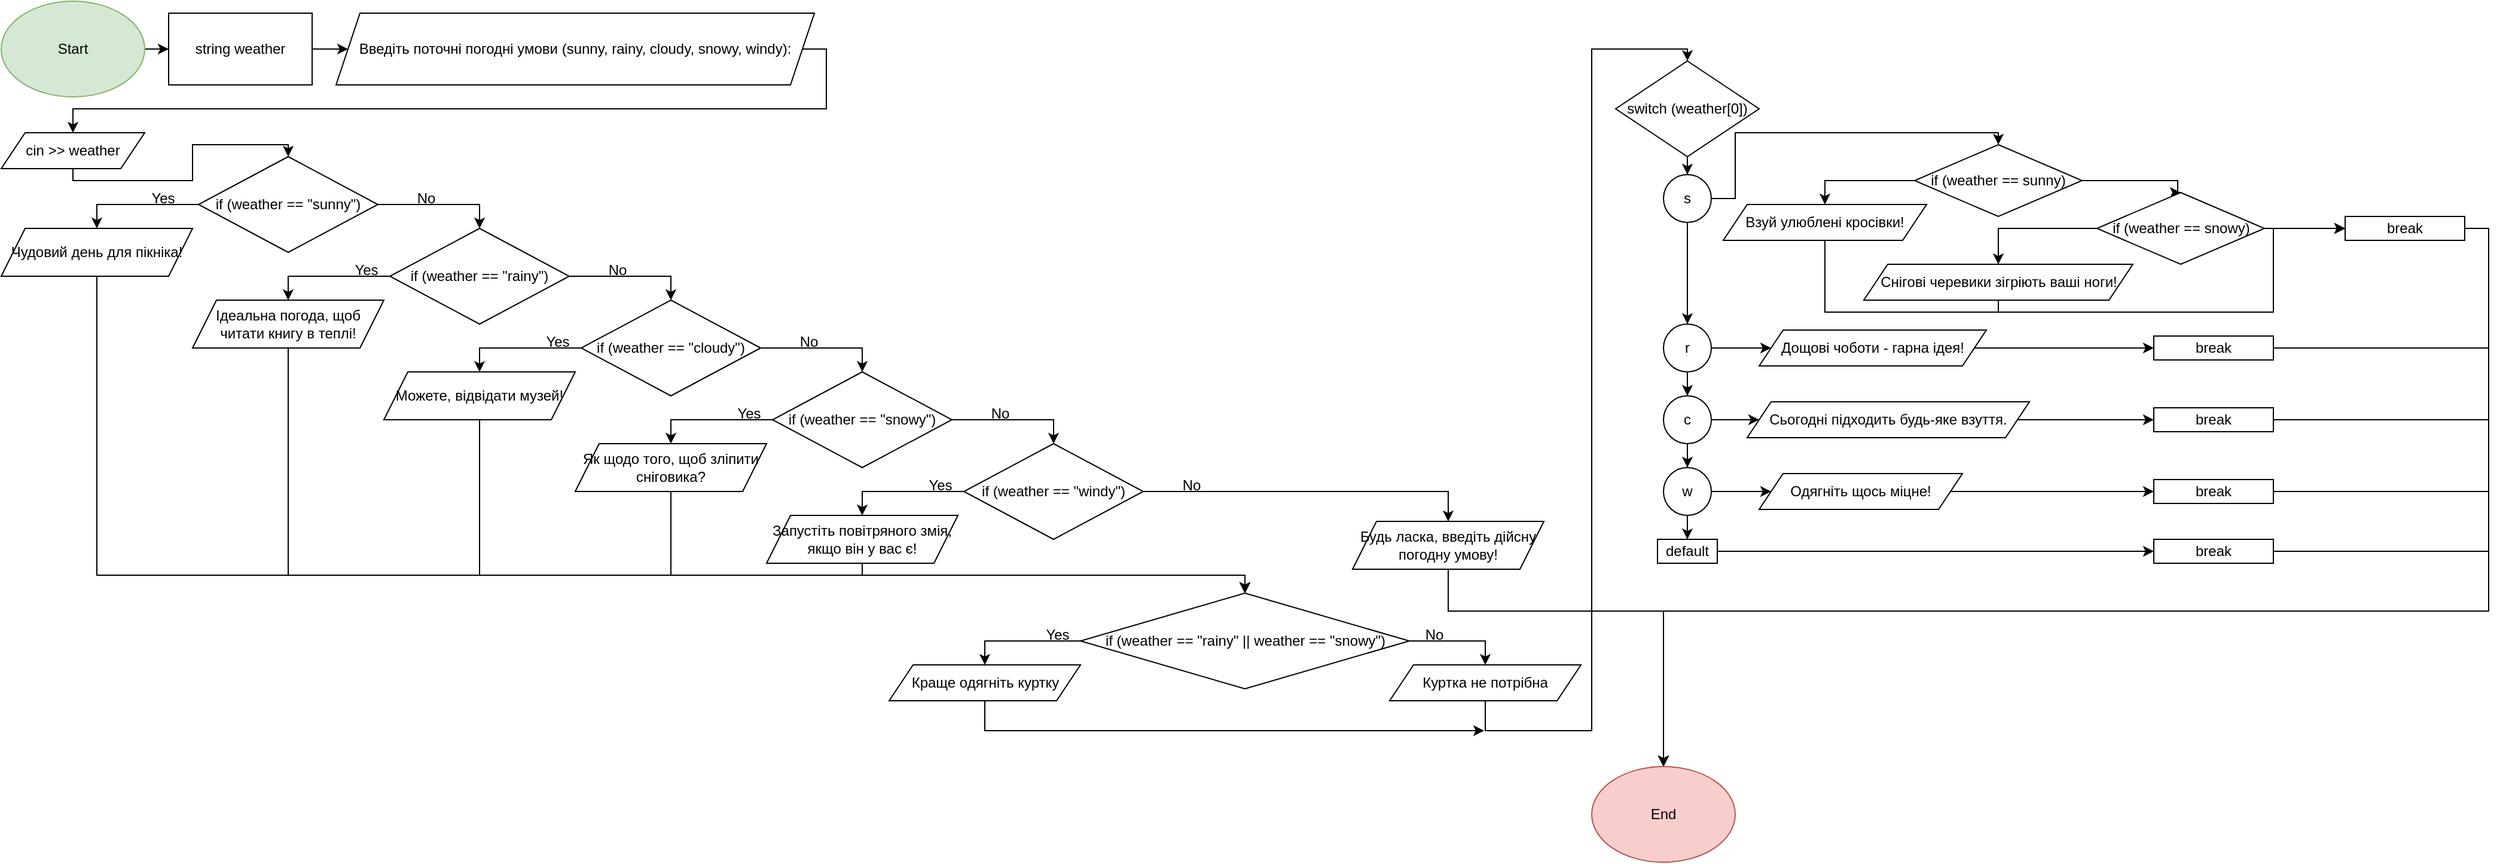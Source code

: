 <mxfile version="24.8.1">
  <diagram name="Страница — 1" id="z0SkkCNcvEalYncFxUk4">
    <mxGraphModel dx="1912" dy="1029" grid="1" gridSize="10" guides="1" tooltips="1" connect="1" arrows="1" fold="1" page="1" pageScale="1" pageWidth="827" pageHeight="1169" background="none" math="0" shadow="0">
      <root>
        <mxCell id="0" />
        <mxCell id="1" parent="0" />
        <mxCell id="DbegeXHLswTZvwdS7zr6-4" value="" style="edgeStyle=orthogonalEdgeStyle;rounded=0;orthogonalLoop=1;jettySize=auto;html=1;" edge="1" parent="1" source="DbegeXHLswTZvwdS7zr6-1" target="DbegeXHLswTZvwdS7zr6-2">
          <mxGeometry relative="1" as="geometry" />
        </mxCell>
        <mxCell id="DbegeXHLswTZvwdS7zr6-1" value="Start" style="ellipse;whiteSpace=wrap;html=1;fillColor=#d5e8d4;strokeColor=#82b366;" vertex="1" parent="1">
          <mxGeometry width="120" height="80" as="geometry" />
        </mxCell>
        <mxCell id="DbegeXHLswTZvwdS7zr6-9" value="" style="edgeStyle=orthogonalEdgeStyle;rounded=0;orthogonalLoop=1;jettySize=auto;html=1;" edge="1" parent="1" source="DbegeXHLswTZvwdS7zr6-2" target="DbegeXHLswTZvwdS7zr6-5">
          <mxGeometry relative="1" as="geometry" />
        </mxCell>
        <mxCell id="DbegeXHLswTZvwdS7zr6-2" value="string weather" style="rounded=0;whiteSpace=wrap;html=1;" vertex="1" parent="1">
          <mxGeometry x="140" y="10" width="120" height="60" as="geometry" />
        </mxCell>
        <mxCell id="DbegeXHLswTZvwdS7zr6-8" value="" style="edgeStyle=orthogonalEdgeStyle;rounded=0;orthogonalLoop=1;jettySize=auto;html=1;" edge="1" parent="1" source="DbegeXHLswTZvwdS7zr6-5" target="DbegeXHLswTZvwdS7zr6-7">
          <mxGeometry relative="1" as="geometry">
            <Array as="points">
              <mxPoint x="690" y="40" />
              <mxPoint x="690" y="90" />
              <mxPoint x="60" y="90" />
            </Array>
          </mxGeometry>
        </mxCell>
        <mxCell id="DbegeXHLswTZvwdS7zr6-5" value="Введіть поточні погодні умови (sunny, rainy, cloudy, snowy, windy):" style="shape=parallelogram;perimeter=parallelogramPerimeter;whiteSpace=wrap;html=1;fixedSize=1;rounded=0;" vertex="1" parent="1">
          <mxGeometry x="280" y="10" width="400" height="60" as="geometry" />
        </mxCell>
        <mxCell id="DbegeXHLswTZvwdS7zr6-11" style="edgeStyle=orthogonalEdgeStyle;rounded=0;orthogonalLoop=1;jettySize=auto;html=1;exitX=0.5;exitY=1;exitDx=0;exitDy=0;entryX=0.5;entryY=0;entryDx=0;entryDy=0;" edge="1" parent="1" source="DbegeXHLswTZvwdS7zr6-7" target="DbegeXHLswTZvwdS7zr6-10">
          <mxGeometry relative="1" as="geometry">
            <Array as="points">
              <mxPoint x="60" y="150" />
              <mxPoint x="160" y="150" />
              <mxPoint x="160" y="120" />
              <mxPoint x="240" y="120" />
            </Array>
          </mxGeometry>
        </mxCell>
        <mxCell id="DbegeXHLswTZvwdS7zr6-7" value="cin &amp;gt;&amp;gt; weather" style="shape=parallelogram;perimeter=parallelogramPerimeter;whiteSpace=wrap;html=1;fixedSize=1;rounded=0;" vertex="1" parent="1">
          <mxGeometry y="110" width="120" height="30" as="geometry" />
        </mxCell>
        <mxCell id="DbegeXHLswTZvwdS7zr6-12" style="edgeStyle=orthogonalEdgeStyle;rounded=0;orthogonalLoop=1;jettySize=auto;html=1;exitX=0;exitY=0.5;exitDx=0;exitDy=0;entryX=0.5;entryY=0;entryDx=0;entryDy=0;" edge="1" parent="1" source="DbegeXHLswTZvwdS7zr6-10" target="DbegeXHLswTZvwdS7zr6-28">
          <mxGeometry relative="1" as="geometry">
            <mxPoint x="85" y="190" as="targetPoint" />
          </mxGeometry>
        </mxCell>
        <mxCell id="DbegeXHLswTZvwdS7zr6-16" style="edgeStyle=orthogonalEdgeStyle;rounded=0;orthogonalLoop=1;jettySize=auto;html=1;exitX=1;exitY=0.5;exitDx=0;exitDy=0;entryX=0.5;entryY=0;entryDx=0;entryDy=0;" edge="1" parent="1" source="DbegeXHLswTZvwdS7zr6-10" target="DbegeXHLswTZvwdS7zr6-17">
          <mxGeometry relative="1" as="geometry">
            <mxPoint x="415" y="170" as="targetPoint" />
          </mxGeometry>
        </mxCell>
        <mxCell id="DbegeXHLswTZvwdS7zr6-10" value="if (weather == &quot;sunny&quot;)" style="rhombus;whiteSpace=wrap;html=1;" vertex="1" parent="1">
          <mxGeometry x="165" y="130" width="150" height="80" as="geometry" />
        </mxCell>
        <mxCell id="DbegeXHLswTZvwdS7zr6-15" value="Yes" style="text;html=1;align=center;verticalAlign=middle;resizable=0;points=[];autosize=1;strokeColor=none;fillColor=none;" vertex="1" parent="1">
          <mxGeometry x="115" y="150" width="40" height="30" as="geometry" />
        </mxCell>
        <mxCell id="DbegeXHLswTZvwdS7zr6-19" style="edgeStyle=orthogonalEdgeStyle;rounded=0;orthogonalLoop=1;jettySize=auto;html=1;exitX=0;exitY=0.5;exitDx=0;exitDy=0;entryX=0.5;entryY=0;entryDx=0;entryDy=0;" edge="1" parent="1" source="DbegeXHLswTZvwdS7zr6-17" target="DbegeXHLswTZvwdS7zr6-21">
          <mxGeometry relative="1" as="geometry">
            <mxPoint x="285" y="230" as="targetPoint" />
          </mxGeometry>
        </mxCell>
        <mxCell id="DbegeXHLswTZvwdS7zr6-22" style="edgeStyle=orthogonalEdgeStyle;rounded=0;orthogonalLoop=1;jettySize=auto;html=1;exitX=1;exitY=0.5;exitDx=0;exitDy=0;entryX=0.5;entryY=0;entryDx=0;entryDy=0;" edge="1" parent="1" source="DbegeXHLswTZvwdS7zr6-17" target="DbegeXHLswTZvwdS7zr6-24">
          <mxGeometry relative="1" as="geometry">
            <mxPoint x="585" y="230" as="targetPoint" />
          </mxGeometry>
        </mxCell>
        <mxCell id="DbegeXHLswTZvwdS7zr6-17" value="if (weather == &quot;rainy&quot;)" style="rhombus;whiteSpace=wrap;html=1;" vertex="1" parent="1">
          <mxGeometry x="325" y="190" width="150" height="80" as="geometry" />
        </mxCell>
        <mxCell id="DbegeXHLswTZvwdS7zr6-18" value="No" style="text;html=1;align=center;verticalAlign=middle;resizable=0;points=[];autosize=1;strokeColor=none;fillColor=none;" vertex="1" parent="1">
          <mxGeometry x="335" y="150" width="40" height="30" as="geometry" />
        </mxCell>
        <mxCell id="DbegeXHLswTZvwdS7zr6-20" value="Yes" style="text;html=1;align=center;verticalAlign=middle;resizable=0;points=[];autosize=1;strokeColor=none;fillColor=none;" vertex="1" parent="1">
          <mxGeometry x="285" y="210" width="40" height="30" as="geometry" />
        </mxCell>
        <mxCell id="DbegeXHLswTZvwdS7zr6-144" style="edgeStyle=orthogonalEdgeStyle;rounded=0;orthogonalLoop=1;jettySize=auto;html=1;exitX=0.5;exitY=1;exitDx=0;exitDy=0;entryX=0.5;entryY=0;entryDx=0;entryDy=0;" edge="1" parent="1" source="DbegeXHLswTZvwdS7zr6-21" target="DbegeXHLswTZvwdS7zr6-56">
          <mxGeometry relative="1" as="geometry">
            <Array as="points">
              <mxPoint x="240" y="480" />
              <mxPoint x="1040" y="480" />
            </Array>
          </mxGeometry>
        </mxCell>
        <mxCell id="DbegeXHLswTZvwdS7zr6-21" value="Ідеальна погода, щоб читати книгу в теплі!" style="shape=parallelogram;perimeter=parallelogramPerimeter;whiteSpace=wrap;html=1;fixedSize=1;" vertex="1" parent="1">
          <mxGeometry x="160" y="250" width="160" height="40" as="geometry" />
        </mxCell>
        <mxCell id="DbegeXHLswTZvwdS7zr6-23" value="No" style="text;html=1;align=center;verticalAlign=middle;resizable=0;points=[];autosize=1;strokeColor=none;fillColor=none;rotation=0;" vertex="1" parent="1">
          <mxGeometry x="495" y="210" width="40" height="30" as="geometry" />
        </mxCell>
        <mxCell id="DbegeXHLswTZvwdS7zr6-25" style="edgeStyle=orthogonalEdgeStyle;rounded=0;orthogonalLoop=1;jettySize=auto;html=1;exitX=0;exitY=0.5;exitDx=0;exitDy=0;entryX=0.5;entryY=0;entryDx=0;entryDy=0;" edge="1" parent="1" source="DbegeXHLswTZvwdS7zr6-24" target="DbegeXHLswTZvwdS7zr6-27">
          <mxGeometry relative="1" as="geometry">
            <mxPoint x="405" y="290" as="targetPoint" />
          </mxGeometry>
        </mxCell>
        <mxCell id="DbegeXHLswTZvwdS7zr6-29" style="edgeStyle=orthogonalEdgeStyle;rounded=0;orthogonalLoop=1;jettySize=auto;html=1;exitX=1;exitY=0.5;exitDx=0;exitDy=0;entryX=0.5;entryY=0;entryDx=0;entryDy=0;" edge="1" parent="1" source="DbegeXHLswTZvwdS7zr6-24" target="DbegeXHLswTZvwdS7zr6-31">
          <mxGeometry relative="1" as="geometry">
            <mxPoint x="715" y="290" as="targetPoint" />
          </mxGeometry>
        </mxCell>
        <mxCell id="DbegeXHLswTZvwdS7zr6-24" value="if (weather == &quot;cloudy&quot;)" style="rhombus;whiteSpace=wrap;html=1;" vertex="1" parent="1">
          <mxGeometry x="485" y="250" width="150" height="80" as="geometry" />
        </mxCell>
        <mxCell id="DbegeXHLswTZvwdS7zr6-26" value="Yes" style="text;html=1;align=center;verticalAlign=middle;resizable=0;points=[];autosize=1;strokeColor=none;fillColor=none;" vertex="1" parent="1">
          <mxGeometry x="445" y="270" width="40" height="30" as="geometry" />
        </mxCell>
        <mxCell id="DbegeXHLswTZvwdS7zr6-146" style="edgeStyle=orthogonalEdgeStyle;rounded=0;orthogonalLoop=1;jettySize=auto;html=1;exitX=0.5;exitY=1;exitDx=0;exitDy=0;entryX=0.5;entryY=0;entryDx=0;entryDy=0;" edge="1" parent="1" source="DbegeXHLswTZvwdS7zr6-27" target="DbegeXHLswTZvwdS7zr6-56">
          <mxGeometry relative="1" as="geometry">
            <Array as="points">
              <mxPoint x="400" y="480" />
              <mxPoint x="1040" y="480" />
            </Array>
          </mxGeometry>
        </mxCell>
        <mxCell id="DbegeXHLswTZvwdS7zr6-27" value="Можете, відвідати музей!" style="shape=parallelogram;perimeter=parallelogramPerimeter;whiteSpace=wrap;html=1;fixedSize=1;" vertex="1" parent="1">
          <mxGeometry x="320" y="310" width="160" height="40" as="geometry" />
        </mxCell>
        <mxCell id="DbegeXHLswTZvwdS7zr6-143" style="edgeStyle=orthogonalEdgeStyle;rounded=0;orthogonalLoop=1;jettySize=auto;html=1;exitX=0.5;exitY=1;exitDx=0;exitDy=0;entryX=0.5;entryY=0;entryDx=0;entryDy=0;" edge="1" parent="1" source="DbegeXHLswTZvwdS7zr6-28" target="DbegeXHLswTZvwdS7zr6-56">
          <mxGeometry relative="1" as="geometry">
            <Array as="points">
              <mxPoint x="80" y="480" />
              <mxPoint x="1040" y="480" />
            </Array>
          </mxGeometry>
        </mxCell>
        <mxCell id="DbegeXHLswTZvwdS7zr6-28" value="Чудовий день для пікніка!" style="shape=parallelogram;perimeter=parallelogramPerimeter;whiteSpace=wrap;html=1;fixedSize=1;" vertex="1" parent="1">
          <mxGeometry y="190" width="160" height="40" as="geometry" />
        </mxCell>
        <mxCell id="DbegeXHLswTZvwdS7zr6-30" value="No" style="text;html=1;align=center;verticalAlign=middle;resizable=0;points=[];autosize=1;strokeColor=none;fillColor=none;rotation=0;" vertex="1" parent="1">
          <mxGeometry x="655" y="270" width="40" height="30" as="geometry" />
        </mxCell>
        <mxCell id="DbegeXHLswTZvwdS7zr6-33" style="edgeStyle=orthogonalEdgeStyle;rounded=0;orthogonalLoop=1;jettySize=auto;html=1;exitX=0;exitY=0.5;exitDx=0;exitDy=0;entryX=0.5;entryY=0;entryDx=0;entryDy=0;" edge="1" parent="1" source="DbegeXHLswTZvwdS7zr6-31" target="DbegeXHLswTZvwdS7zr6-34">
          <mxGeometry relative="1" as="geometry">
            <mxPoint x="555" y="350" as="targetPoint" />
          </mxGeometry>
        </mxCell>
        <mxCell id="DbegeXHLswTZvwdS7zr6-35" style="edgeStyle=orthogonalEdgeStyle;rounded=0;orthogonalLoop=1;jettySize=auto;html=1;exitX=1;exitY=0.5;exitDx=0;exitDy=0;entryX=0.5;entryY=0;entryDx=0;entryDy=0;" edge="1" parent="1" source="DbegeXHLswTZvwdS7zr6-31" target="DbegeXHLswTZvwdS7zr6-39">
          <mxGeometry relative="1" as="geometry">
            <mxPoint x="885" y="350" as="targetPoint" />
            <Array as="points">
              <mxPoint x="880" y="350" />
            </Array>
          </mxGeometry>
        </mxCell>
        <mxCell id="DbegeXHLswTZvwdS7zr6-31" value="if (weather == &quot;snowy&quot;)" style="rhombus;whiteSpace=wrap;html=1;" vertex="1" parent="1">
          <mxGeometry x="645" y="310" width="150" height="80" as="geometry" />
        </mxCell>
        <mxCell id="DbegeXHLswTZvwdS7zr6-147" style="edgeStyle=orthogonalEdgeStyle;rounded=0;orthogonalLoop=1;jettySize=auto;html=1;exitX=0.5;exitY=1;exitDx=0;exitDy=0;entryX=0.5;entryY=0;entryDx=0;entryDy=0;" edge="1" parent="1" source="DbegeXHLswTZvwdS7zr6-34" target="DbegeXHLswTZvwdS7zr6-56">
          <mxGeometry relative="1" as="geometry">
            <Array as="points">
              <mxPoint x="560" y="480" />
              <mxPoint x="1040" y="480" />
            </Array>
          </mxGeometry>
        </mxCell>
        <mxCell id="DbegeXHLswTZvwdS7zr6-34" value="Як щодо того, щоб зліпити сніговика?" style="shape=parallelogram;perimeter=parallelogramPerimeter;whiteSpace=wrap;html=1;fixedSize=1;" vertex="1" parent="1">
          <mxGeometry x="480" y="370" width="160" height="40" as="geometry" />
        </mxCell>
        <mxCell id="DbegeXHLswTZvwdS7zr6-36" value="Yes" style="text;html=1;align=center;verticalAlign=middle;resizable=0;points=[];autosize=1;strokeColor=none;fillColor=none;" vertex="1" parent="1">
          <mxGeometry x="605" y="330" width="40" height="30" as="geometry" />
        </mxCell>
        <mxCell id="DbegeXHLswTZvwdS7zr6-37" value="No" style="text;html=1;align=center;verticalAlign=middle;resizable=0;points=[];autosize=1;strokeColor=none;fillColor=none;rotation=0;" vertex="1" parent="1">
          <mxGeometry x="815" y="330" width="40" height="30" as="geometry" />
        </mxCell>
        <mxCell id="DbegeXHLswTZvwdS7zr6-40" style="edgeStyle=orthogonalEdgeStyle;rounded=0;orthogonalLoop=1;jettySize=auto;html=1;exitX=0;exitY=0.5;exitDx=0;exitDy=0;entryX=0.5;entryY=0;entryDx=0;entryDy=0;" edge="1" parent="1" source="DbegeXHLswTZvwdS7zr6-39" target="DbegeXHLswTZvwdS7zr6-42">
          <mxGeometry relative="1" as="geometry">
            <mxPoint x="715.0" y="409.724" as="targetPoint" />
          </mxGeometry>
        </mxCell>
        <mxCell id="DbegeXHLswTZvwdS7zr6-43" style="edgeStyle=orthogonalEdgeStyle;rounded=0;orthogonalLoop=1;jettySize=auto;html=1;exitX=1;exitY=0.5;exitDx=0;exitDy=0;entryX=0.5;entryY=0;entryDx=0;entryDy=0;" edge="1" parent="1" source="DbegeXHLswTZvwdS7zr6-39" target="DbegeXHLswTZvwdS7zr6-47">
          <mxGeometry relative="1" as="geometry">
            <mxPoint x="1040" y="430" as="targetPoint" />
          </mxGeometry>
        </mxCell>
        <mxCell id="DbegeXHLswTZvwdS7zr6-39" value="if (weather == &quot;windy&quot;)" style="rhombus;whiteSpace=wrap;html=1;" vertex="1" parent="1">
          <mxGeometry x="805" y="370" width="150" height="80" as="geometry" />
        </mxCell>
        <mxCell id="DbegeXHLswTZvwdS7zr6-41" value="Yes" style="text;html=1;align=center;verticalAlign=middle;resizable=0;points=[];autosize=1;strokeColor=none;fillColor=none;" vertex="1" parent="1">
          <mxGeometry x="765" y="390" width="40" height="30" as="geometry" />
        </mxCell>
        <mxCell id="DbegeXHLswTZvwdS7zr6-148" style="edgeStyle=orthogonalEdgeStyle;rounded=0;orthogonalLoop=1;jettySize=auto;html=1;exitX=0.5;exitY=1;exitDx=0;exitDy=0;entryX=0.5;entryY=0;entryDx=0;entryDy=0;" edge="1" parent="1" source="DbegeXHLswTZvwdS7zr6-42" target="DbegeXHLswTZvwdS7zr6-56">
          <mxGeometry relative="1" as="geometry">
            <Array as="points">
              <mxPoint x="720" y="480" />
              <mxPoint x="1040" y="480" />
            </Array>
          </mxGeometry>
        </mxCell>
        <mxCell id="DbegeXHLswTZvwdS7zr6-42" value="Запустіть повітряного змія, якщо він у вас є!" style="shape=parallelogram;perimeter=parallelogramPerimeter;whiteSpace=wrap;html=1;fixedSize=1;" vertex="1" parent="1">
          <mxGeometry x="640" y="430" width="160" height="40" as="geometry" />
        </mxCell>
        <mxCell id="DbegeXHLswTZvwdS7zr6-44" value="No" style="text;html=1;align=center;verticalAlign=middle;resizable=0;points=[];autosize=1;strokeColor=none;fillColor=none;rotation=0;" vertex="1" parent="1">
          <mxGeometry x="975" y="390" width="40" height="30" as="geometry" />
        </mxCell>
        <mxCell id="DbegeXHLswTZvwdS7zr6-149" style="edgeStyle=orthogonalEdgeStyle;rounded=0;orthogonalLoop=1;jettySize=auto;html=1;exitX=0.5;exitY=1;exitDx=0;exitDy=0;entryX=0.5;entryY=0;entryDx=0;entryDy=0;" edge="1" parent="1" source="DbegeXHLswTZvwdS7zr6-47" target="DbegeXHLswTZvwdS7zr6-141">
          <mxGeometry relative="1" as="geometry">
            <Array as="points">
              <mxPoint x="1210" y="510" />
              <mxPoint x="1390" y="510" />
            </Array>
          </mxGeometry>
        </mxCell>
        <mxCell id="DbegeXHLswTZvwdS7zr6-47" value="Будь ласка, введіть дійсну погодну умову!" style="shape=parallelogram;perimeter=parallelogramPerimeter;whiteSpace=wrap;html=1;fixedSize=1;" vertex="1" parent="1">
          <mxGeometry x="1130" y="435" width="160" height="40" as="geometry" />
        </mxCell>
        <mxCell id="DbegeXHLswTZvwdS7zr6-58" style="edgeStyle=orthogonalEdgeStyle;rounded=0;orthogonalLoop=1;jettySize=auto;html=1;exitX=0;exitY=0.5;exitDx=0;exitDy=0;entryX=0.5;entryY=0;entryDx=0;entryDy=0;" edge="1" parent="1" source="DbegeXHLswTZvwdS7zr6-56" target="DbegeXHLswTZvwdS7zr6-59">
          <mxGeometry relative="1" as="geometry">
            <mxPoint x="830" y="529.714" as="targetPoint" />
          </mxGeometry>
        </mxCell>
        <mxCell id="DbegeXHLswTZvwdS7zr6-61" style="edgeStyle=orthogonalEdgeStyle;rounded=0;orthogonalLoop=1;jettySize=auto;html=1;exitX=1;exitY=0.5;exitDx=0;exitDy=0;entryX=0.5;entryY=0;entryDx=0;entryDy=0;" edge="1" parent="1" source="DbegeXHLswTZvwdS7zr6-56" target="DbegeXHLswTZvwdS7zr6-65">
          <mxGeometry relative="1" as="geometry">
            <mxPoint x="1241" y="565" as="targetPoint" />
          </mxGeometry>
        </mxCell>
        <mxCell id="DbegeXHLswTZvwdS7zr6-56" value="if (weather == &quot;rainy&quot; || weather == &quot;snowy&quot;)" style="rhombus;whiteSpace=wrap;html=1;" vertex="1" parent="1">
          <mxGeometry x="902.5" y="495" width="275" height="80" as="geometry" />
        </mxCell>
        <mxCell id="DbegeXHLswTZvwdS7zr6-74" style="edgeStyle=orthogonalEdgeStyle;rounded=0;orthogonalLoop=1;jettySize=auto;html=1;exitX=0.5;exitY=1;exitDx=0;exitDy=0;" edge="1" parent="1" source="DbegeXHLswTZvwdS7zr6-59">
          <mxGeometry relative="1" as="geometry">
            <mxPoint x="1240" y="610" as="targetPoint" />
            <Array as="points">
              <mxPoint x="823" y="610" />
            </Array>
          </mxGeometry>
        </mxCell>
        <mxCell id="DbegeXHLswTZvwdS7zr6-59" value="Краще одягніть куртку" style="shape=parallelogram;perimeter=parallelogramPerimeter;whiteSpace=wrap;html=1;fixedSize=1;" vertex="1" parent="1">
          <mxGeometry x="742.5" y="555" width="160" height="30" as="geometry" />
        </mxCell>
        <mxCell id="DbegeXHLswTZvwdS7zr6-60" value="Yes" style="text;html=1;align=center;verticalAlign=middle;resizable=0;points=[];autosize=1;strokeColor=none;fillColor=none;" vertex="1" parent="1">
          <mxGeometry x="862.5" y="515" width="40" height="30" as="geometry" />
        </mxCell>
        <mxCell id="DbegeXHLswTZvwdS7zr6-62" value="No" style="text;html=1;align=center;verticalAlign=middle;resizable=0;points=[];autosize=1;strokeColor=none;fillColor=none;rotation=0;" vertex="1" parent="1">
          <mxGeometry x="1177.5" y="515" width="40" height="30" as="geometry" />
        </mxCell>
        <mxCell id="DbegeXHLswTZvwdS7zr6-68" style="edgeStyle=orthogonalEdgeStyle;rounded=0;orthogonalLoop=1;jettySize=auto;html=1;exitX=0.5;exitY=1;exitDx=0;exitDy=0;entryX=0.5;entryY=0;entryDx=0;entryDy=0;" edge="1" parent="1" source="DbegeXHLswTZvwdS7zr6-65" target="DbegeXHLswTZvwdS7zr6-70">
          <mxGeometry relative="1" as="geometry">
            <mxPoint x="1040" y="650" as="targetPoint" />
            <Array as="points">
              <mxPoint x="1241" y="610" />
              <mxPoint x="1330" y="610" />
              <mxPoint x="1330" y="40" />
              <mxPoint x="1410" y="40" />
            </Array>
          </mxGeometry>
        </mxCell>
        <mxCell id="DbegeXHLswTZvwdS7zr6-65" value="Куртка не потрібна" style="shape=parallelogram;perimeter=parallelogramPerimeter;whiteSpace=wrap;html=1;fixedSize=1;" vertex="1" parent="1">
          <mxGeometry x="1161" y="555" width="160" height="30" as="geometry" />
        </mxCell>
        <mxCell id="DbegeXHLswTZvwdS7zr6-76" value="" style="edgeStyle=orthogonalEdgeStyle;rounded=0;orthogonalLoop=1;jettySize=auto;html=1;" edge="1" parent="1" source="DbegeXHLswTZvwdS7zr6-70" target="DbegeXHLswTZvwdS7zr6-75">
          <mxGeometry relative="1" as="geometry" />
        </mxCell>
        <mxCell id="DbegeXHLswTZvwdS7zr6-70" value="switch (weather[0])" style="rhombus;whiteSpace=wrap;html=1;" vertex="1" parent="1">
          <mxGeometry x="1350" y="50" width="120" height="80" as="geometry" />
        </mxCell>
        <mxCell id="DbegeXHLswTZvwdS7zr6-86" style="edgeStyle=orthogonalEdgeStyle;rounded=0;orthogonalLoop=1;jettySize=auto;html=1;exitX=0.5;exitY=1;exitDx=0;exitDy=0;entryX=0.5;entryY=0;entryDx=0;entryDy=0;" edge="1" parent="1" source="DbegeXHLswTZvwdS7zr6-75" target="DbegeXHLswTZvwdS7zr6-77">
          <mxGeometry relative="1" as="geometry" />
        </mxCell>
        <mxCell id="DbegeXHLswTZvwdS7zr6-96" value="" style="edgeStyle=orthogonalEdgeStyle;rounded=0;orthogonalLoop=1;jettySize=auto;html=1;entryX=0.5;entryY=0;entryDx=0;entryDy=0;" edge="1" parent="1" source="DbegeXHLswTZvwdS7zr6-75" target="DbegeXHLswTZvwdS7zr6-90">
          <mxGeometry relative="1" as="geometry">
            <Array as="points">
              <mxPoint x="1450" y="165" />
              <mxPoint x="1450" y="110" />
              <mxPoint x="1670" y="110" />
            </Array>
          </mxGeometry>
        </mxCell>
        <mxCell id="DbegeXHLswTZvwdS7zr6-75" value="s" style="ellipse;whiteSpace=wrap;html=1;" vertex="1" parent="1">
          <mxGeometry x="1390" y="145" width="40" height="40" as="geometry" />
        </mxCell>
        <mxCell id="DbegeXHLswTZvwdS7zr6-88" style="edgeStyle=orthogonalEdgeStyle;rounded=0;orthogonalLoop=1;jettySize=auto;html=1;exitX=0.5;exitY=1;exitDx=0;exitDy=0;entryX=0.5;entryY=0;entryDx=0;entryDy=0;" edge="1" parent="1" source="DbegeXHLswTZvwdS7zr6-77" target="DbegeXHLswTZvwdS7zr6-78">
          <mxGeometry relative="1" as="geometry" />
        </mxCell>
        <mxCell id="DbegeXHLswTZvwdS7zr6-116" value="" style="edgeStyle=orthogonalEdgeStyle;rounded=0;orthogonalLoop=1;jettySize=auto;html=1;" edge="1" parent="1" source="DbegeXHLswTZvwdS7zr6-77" target="DbegeXHLswTZvwdS7zr6-115">
          <mxGeometry relative="1" as="geometry" />
        </mxCell>
        <mxCell id="DbegeXHLswTZvwdS7zr6-77" value="r" style="ellipse;whiteSpace=wrap;html=1;" vertex="1" parent="1">
          <mxGeometry x="1390" y="270" width="40" height="40" as="geometry" />
        </mxCell>
        <mxCell id="DbegeXHLswTZvwdS7zr6-83" value="" style="edgeStyle=orthogonalEdgeStyle;rounded=0;orthogonalLoop=1;jettySize=auto;html=1;" edge="1" parent="1" source="DbegeXHLswTZvwdS7zr6-78" target="DbegeXHLswTZvwdS7zr6-79">
          <mxGeometry relative="1" as="geometry" />
        </mxCell>
        <mxCell id="DbegeXHLswTZvwdS7zr6-122" value="" style="edgeStyle=orthogonalEdgeStyle;rounded=0;orthogonalLoop=1;jettySize=auto;html=1;" edge="1" parent="1" source="DbegeXHLswTZvwdS7zr6-78" target="DbegeXHLswTZvwdS7zr6-121">
          <mxGeometry relative="1" as="geometry" />
        </mxCell>
        <mxCell id="DbegeXHLswTZvwdS7zr6-78" value="c" style="ellipse;whiteSpace=wrap;html=1;" vertex="1" parent="1">
          <mxGeometry x="1390" y="330" width="40" height="40" as="geometry" />
        </mxCell>
        <mxCell id="DbegeXHLswTZvwdS7zr6-128" value="" style="edgeStyle=orthogonalEdgeStyle;rounded=0;orthogonalLoop=1;jettySize=auto;html=1;" edge="1" parent="1" source="DbegeXHLswTZvwdS7zr6-79" target="DbegeXHLswTZvwdS7zr6-127">
          <mxGeometry relative="1" as="geometry" />
        </mxCell>
        <mxCell id="DbegeXHLswTZvwdS7zr6-137" value="" style="edgeStyle=orthogonalEdgeStyle;rounded=0;orthogonalLoop=1;jettySize=auto;html=1;" edge="1" parent="1" source="DbegeXHLswTZvwdS7zr6-79" target="DbegeXHLswTZvwdS7zr6-135">
          <mxGeometry relative="1" as="geometry" />
        </mxCell>
        <mxCell id="DbegeXHLswTZvwdS7zr6-79" value="w" style="ellipse;whiteSpace=wrap;html=1;" vertex="1" parent="1">
          <mxGeometry x="1390" y="390" width="40" height="40" as="geometry" />
        </mxCell>
        <mxCell id="DbegeXHLswTZvwdS7zr6-97" style="edgeStyle=orthogonalEdgeStyle;rounded=0;orthogonalLoop=1;jettySize=auto;html=1;exitX=0;exitY=0.5;exitDx=0;exitDy=0;entryX=0.5;entryY=0;entryDx=0;entryDy=0;" edge="1" parent="1" source="DbegeXHLswTZvwdS7zr6-90" target="DbegeXHLswTZvwdS7zr6-99">
          <mxGeometry relative="1" as="geometry">
            <mxPoint x="1500" y="150.143" as="targetPoint" />
          </mxGeometry>
        </mxCell>
        <mxCell id="DbegeXHLswTZvwdS7zr6-100" style="edgeStyle=orthogonalEdgeStyle;rounded=0;orthogonalLoop=1;jettySize=auto;html=1;exitX=1;exitY=0.5;exitDx=0;exitDy=0;entryX=0.5;entryY=0;entryDx=0;entryDy=0;" edge="1" parent="1" source="DbegeXHLswTZvwdS7zr6-90" target="DbegeXHLswTZvwdS7zr6-101">
          <mxGeometry relative="1" as="geometry">
            <mxPoint x="1780" y="150.143" as="targetPoint" />
            <Array as="points">
              <mxPoint x="1820" y="150" />
              <mxPoint x="1820" y="160" />
            </Array>
          </mxGeometry>
        </mxCell>
        <mxCell id="DbegeXHLswTZvwdS7zr6-90" value="if (weather == sunny)" style="rhombus;whiteSpace=wrap;html=1;" vertex="1" parent="1">
          <mxGeometry x="1600" y="120" width="140" height="60" as="geometry" />
        </mxCell>
        <mxCell id="DbegeXHLswTZvwdS7zr6-111" style="edgeStyle=orthogonalEdgeStyle;rounded=0;orthogonalLoop=1;jettySize=auto;html=1;exitX=0.5;exitY=1;exitDx=0;exitDy=0;entryX=0;entryY=0.5;entryDx=0;entryDy=0;" edge="1" parent="1" source="DbegeXHLswTZvwdS7zr6-99" target="DbegeXHLswTZvwdS7zr6-110">
          <mxGeometry relative="1" as="geometry">
            <Array as="points">
              <mxPoint x="1525" y="260" />
              <mxPoint x="1900" y="260" />
              <mxPoint x="1900" y="190" />
            </Array>
          </mxGeometry>
        </mxCell>
        <mxCell id="DbegeXHLswTZvwdS7zr6-99" value="Взуй улюблені кросівки!" style="shape=parallelogram;perimeter=parallelogramPerimeter;whiteSpace=wrap;html=1;fixedSize=1;" vertex="1" parent="1">
          <mxGeometry x="1440" y="170" width="170" height="30" as="geometry" />
        </mxCell>
        <mxCell id="DbegeXHLswTZvwdS7zr6-102" style="edgeStyle=orthogonalEdgeStyle;rounded=0;orthogonalLoop=1;jettySize=auto;html=1;exitX=0;exitY=0.5;exitDx=0;exitDy=0;entryX=0.5;entryY=0;entryDx=0;entryDy=0;" edge="1" parent="1" source="DbegeXHLswTZvwdS7zr6-101" target="DbegeXHLswTZvwdS7zr6-103">
          <mxGeometry relative="1" as="geometry">
            <mxPoint x="1670" y="190.143" as="targetPoint" />
          </mxGeometry>
        </mxCell>
        <mxCell id="DbegeXHLswTZvwdS7zr6-114" style="edgeStyle=orthogonalEdgeStyle;rounded=0;orthogonalLoop=1;jettySize=auto;html=1;exitX=1;exitY=0.5;exitDx=0;exitDy=0;entryX=0;entryY=0.5;entryDx=0;entryDy=0;" edge="1" parent="1" source="DbegeXHLswTZvwdS7zr6-101" target="DbegeXHLswTZvwdS7zr6-110">
          <mxGeometry relative="1" as="geometry" />
        </mxCell>
        <mxCell id="DbegeXHLswTZvwdS7zr6-101" value="if (weather == snowy)" style="rhombus;whiteSpace=wrap;html=1;" vertex="1" parent="1">
          <mxGeometry x="1752.5" y="160" width="140" height="60" as="geometry" />
        </mxCell>
        <mxCell id="DbegeXHLswTZvwdS7zr6-113" style="edgeStyle=orthogonalEdgeStyle;rounded=0;orthogonalLoop=1;jettySize=auto;html=1;exitX=0.5;exitY=1;exitDx=0;exitDy=0;entryX=0;entryY=0.5;entryDx=0;entryDy=0;" edge="1" parent="1" source="DbegeXHLswTZvwdS7zr6-103" target="DbegeXHLswTZvwdS7zr6-110">
          <mxGeometry relative="1" as="geometry">
            <Array as="points">
              <mxPoint x="1670" y="260" />
              <mxPoint x="1900" y="260" />
              <mxPoint x="1900" y="190" />
            </Array>
          </mxGeometry>
        </mxCell>
        <mxCell id="DbegeXHLswTZvwdS7zr6-103" value="Снігові черевики зігріють ваші ноги!" style="shape=parallelogram;perimeter=parallelogramPerimeter;whiteSpace=wrap;html=1;fixedSize=1;" vertex="1" parent="1">
          <mxGeometry x="1557.5" y="220" width="225" height="30" as="geometry" />
        </mxCell>
        <mxCell id="DbegeXHLswTZvwdS7zr6-150" style="edgeStyle=orthogonalEdgeStyle;rounded=0;orthogonalLoop=1;jettySize=auto;html=1;exitX=1;exitY=0.5;exitDx=0;exitDy=0;entryX=0.5;entryY=0;entryDx=0;entryDy=0;" edge="1" parent="1" source="DbegeXHLswTZvwdS7zr6-110" target="DbegeXHLswTZvwdS7zr6-141">
          <mxGeometry relative="1" as="geometry">
            <Array as="points">
              <mxPoint x="2080" y="190" />
              <mxPoint x="2080" y="510" />
              <mxPoint x="1390" y="510" />
            </Array>
          </mxGeometry>
        </mxCell>
        <mxCell id="DbegeXHLswTZvwdS7zr6-110" value="break" style="rounded=0;whiteSpace=wrap;html=1;" vertex="1" parent="1">
          <mxGeometry x="1960" y="180" width="100" height="20" as="geometry" />
        </mxCell>
        <mxCell id="DbegeXHLswTZvwdS7zr6-118" style="edgeStyle=orthogonalEdgeStyle;rounded=0;orthogonalLoop=1;jettySize=auto;html=1;exitX=1;exitY=0.5;exitDx=0;exitDy=0;entryX=0;entryY=0.5;entryDx=0;entryDy=0;" edge="1" parent="1" source="DbegeXHLswTZvwdS7zr6-115" target="DbegeXHLswTZvwdS7zr6-117">
          <mxGeometry relative="1" as="geometry" />
        </mxCell>
        <mxCell id="DbegeXHLswTZvwdS7zr6-115" value="Дощові чоботи - гарна ідея!" style="shape=parallelogram;perimeter=parallelogramPerimeter;whiteSpace=wrap;html=1;fixedSize=1;" vertex="1" parent="1">
          <mxGeometry x="1470" y="275" width="190" height="30" as="geometry" />
        </mxCell>
        <mxCell id="DbegeXHLswTZvwdS7zr6-152" style="edgeStyle=orthogonalEdgeStyle;rounded=0;orthogonalLoop=1;jettySize=auto;html=1;exitX=1;exitY=0.5;exitDx=0;exitDy=0;entryX=0.5;entryY=0;entryDx=0;entryDy=0;" edge="1" parent="1" source="DbegeXHLswTZvwdS7zr6-117" target="DbegeXHLswTZvwdS7zr6-141">
          <mxGeometry relative="1" as="geometry">
            <Array as="points">
              <mxPoint x="2080" y="290" />
              <mxPoint x="2080" y="510" />
              <mxPoint x="1390" y="510" />
            </Array>
          </mxGeometry>
        </mxCell>
        <mxCell id="DbegeXHLswTZvwdS7zr6-117" value="break" style="rounded=0;whiteSpace=wrap;html=1;" vertex="1" parent="1">
          <mxGeometry x="1800" y="280" width="100" height="20" as="geometry" />
        </mxCell>
        <mxCell id="DbegeXHLswTZvwdS7zr6-125" style="edgeStyle=orthogonalEdgeStyle;rounded=0;orthogonalLoop=1;jettySize=auto;html=1;exitX=1;exitY=0.5;exitDx=0;exitDy=0;entryX=0;entryY=0.5;entryDx=0;entryDy=0;" edge="1" parent="1" source="DbegeXHLswTZvwdS7zr6-121" target="DbegeXHLswTZvwdS7zr6-124">
          <mxGeometry relative="1" as="geometry" />
        </mxCell>
        <mxCell id="DbegeXHLswTZvwdS7zr6-121" value="Сьогодні підходить будь-яке взуття." style="shape=parallelogram;perimeter=parallelogramPerimeter;whiteSpace=wrap;html=1;fixedSize=1;" vertex="1" parent="1">
          <mxGeometry x="1460" y="335" width="236" height="30" as="geometry" />
        </mxCell>
        <mxCell id="DbegeXHLswTZvwdS7zr6-154" style="edgeStyle=orthogonalEdgeStyle;rounded=0;orthogonalLoop=1;jettySize=auto;html=1;exitX=1;exitY=0.5;exitDx=0;exitDy=0;entryX=0.5;entryY=0;entryDx=0;entryDy=0;" edge="1" parent="1" source="DbegeXHLswTZvwdS7zr6-124" target="DbegeXHLswTZvwdS7zr6-141">
          <mxGeometry relative="1" as="geometry">
            <Array as="points">
              <mxPoint x="2080" y="350" />
              <mxPoint x="2080" y="510" />
              <mxPoint x="1390" y="510" />
            </Array>
          </mxGeometry>
        </mxCell>
        <mxCell id="DbegeXHLswTZvwdS7zr6-124" value="break" style="rounded=0;whiteSpace=wrap;html=1;" vertex="1" parent="1">
          <mxGeometry x="1800" y="340" width="100" height="20" as="geometry" />
        </mxCell>
        <mxCell id="DbegeXHLswTZvwdS7zr6-130" value="" style="edgeStyle=orthogonalEdgeStyle;rounded=0;orthogonalLoop=1;jettySize=auto;html=1;" edge="1" parent="1" source="DbegeXHLswTZvwdS7zr6-127" target="DbegeXHLswTZvwdS7zr6-129">
          <mxGeometry relative="1" as="geometry" />
        </mxCell>
        <mxCell id="DbegeXHLswTZvwdS7zr6-127" value="Одягніть щось міцне!" style="shape=parallelogram;perimeter=parallelogramPerimeter;whiteSpace=wrap;html=1;fixedSize=1;" vertex="1" parent="1">
          <mxGeometry x="1470" y="395" width="170" height="30" as="geometry" />
        </mxCell>
        <mxCell id="DbegeXHLswTZvwdS7zr6-156" style="edgeStyle=orthogonalEdgeStyle;rounded=0;orthogonalLoop=1;jettySize=auto;html=1;exitX=1;exitY=0.5;exitDx=0;exitDy=0;entryX=0.5;entryY=0;entryDx=0;entryDy=0;" edge="1" parent="1" source="DbegeXHLswTZvwdS7zr6-129" target="DbegeXHLswTZvwdS7zr6-141">
          <mxGeometry relative="1" as="geometry">
            <Array as="points">
              <mxPoint x="2080" y="410" />
              <mxPoint x="2080" y="510" />
              <mxPoint x="1390" y="510" />
            </Array>
          </mxGeometry>
        </mxCell>
        <mxCell id="DbegeXHLswTZvwdS7zr6-129" value="break" style="rounded=0;whiteSpace=wrap;html=1;" vertex="1" parent="1">
          <mxGeometry x="1800" y="400" width="100" height="20" as="geometry" />
        </mxCell>
        <mxCell id="DbegeXHLswTZvwdS7zr6-140" value="" style="edgeStyle=orthogonalEdgeStyle;rounded=0;orthogonalLoop=1;jettySize=auto;html=1;" edge="1" parent="1" source="DbegeXHLswTZvwdS7zr6-135" target="DbegeXHLswTZvwdS7zr6-139">
          <mxGeometry relative="1" as="geometry" />
        </mxCell>
        <mxCell id="DbegeXHLswTZvwdS7zr6-135" value="default" style="rounded=0;whiteSpace=wrap;html=1;" vertex="1" parent="1">
          <mxGeometry x="1385" y="450" width="50" height="20" as="geometry" />
        </mxCell>
        <mxCell id="DbegeXHLswTZvwdS7zr6-157" style="edgeStyle=orthogonalEdgeStyle;rounded=0;orthogonalLoop=1;jettySize=auto;html=1;exitX=1;exitY=0.5;exitDx=0;exitDy=0;entryX=0.5;entryY=0;entryDx=0;entryDy=0;" edge="1" parent="1" source="DbegeXHLswTZvwdS7zr6-139" target="DbegeXHLswTZvwdS7zr6-141">
          <mxGeometry relative="1" as="geometry">
            <Array as="points">
              <mxPoint x="2080" y="460" />
              <mxPoint x="2080" y="510" />
              <mxPoint x="1390" y="510" />
            </Array>
          </mxGeometry>
        </mxCell>
        <mxCell id="DbegeXHLswTZvwdS7zr6-139" value="break" style="rounded=0;whiteSpace=wrap;html=1;" vertex="1" parent="1">
          <mxGeometry x="1800" y="450" width="100" height="20" as="geometry" />
        </mxCell>
        <mxCell id="DbegeXHLswTZvwdS7zr6-141" value="End" style="ellipse;whiteSpace=wrap;html=1;fillColor=#f8cecc;strokeColor=#b85450;" vertex="1" parent="1">
          <mxGeometry x="1330" y="640" width="120" height="80" as="geometry" />
        </mxCell>
      </root>
    </mxGraphModel>
  </diagram>
</mxfile>
